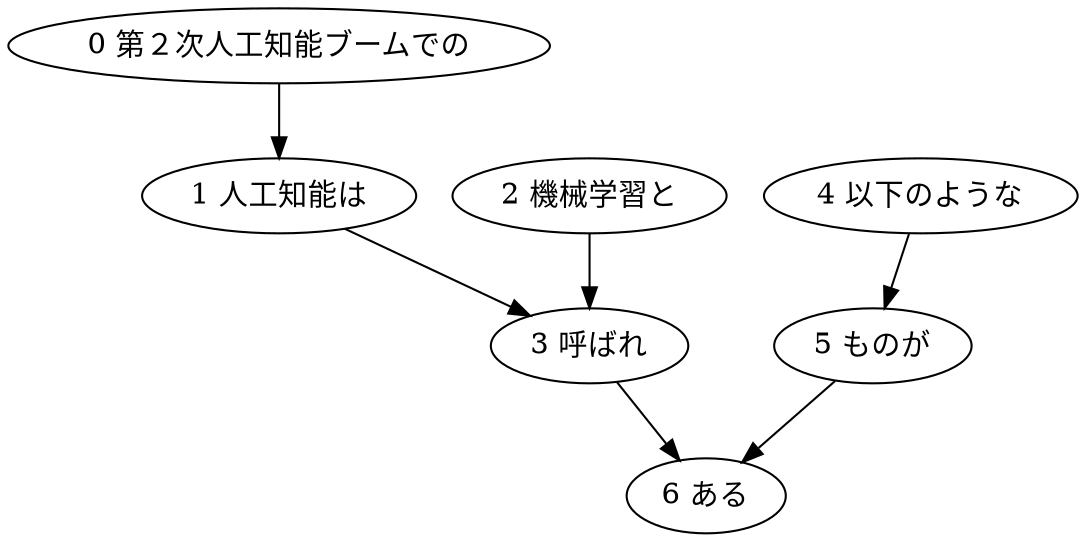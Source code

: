 digraph {
	"0 第２次人工知能ブームでの"
	"1 人工知能は"
	"0 第２次人工知能ブームでの" -> "1 人工知能は"
	"1 人工知能は"
	"3 呼ばれ"
	"1 人工知能は" -> "3 呼ばれ"
	"2 機械学習と"
	"3 呼ばれ"
	"2 機械学習と" -> "3 呼ばれ"
	"4 以下のような"
	"5 ものが"
	"4 以下のような" -> "5 ものが"
	"3 呼ばれ"
	"6 ある"
	"3 呼ばれ" -> "6 ある"
	"5 ものが"
	"6 ある"
	"5 ものが" -> "6 ある"
}

